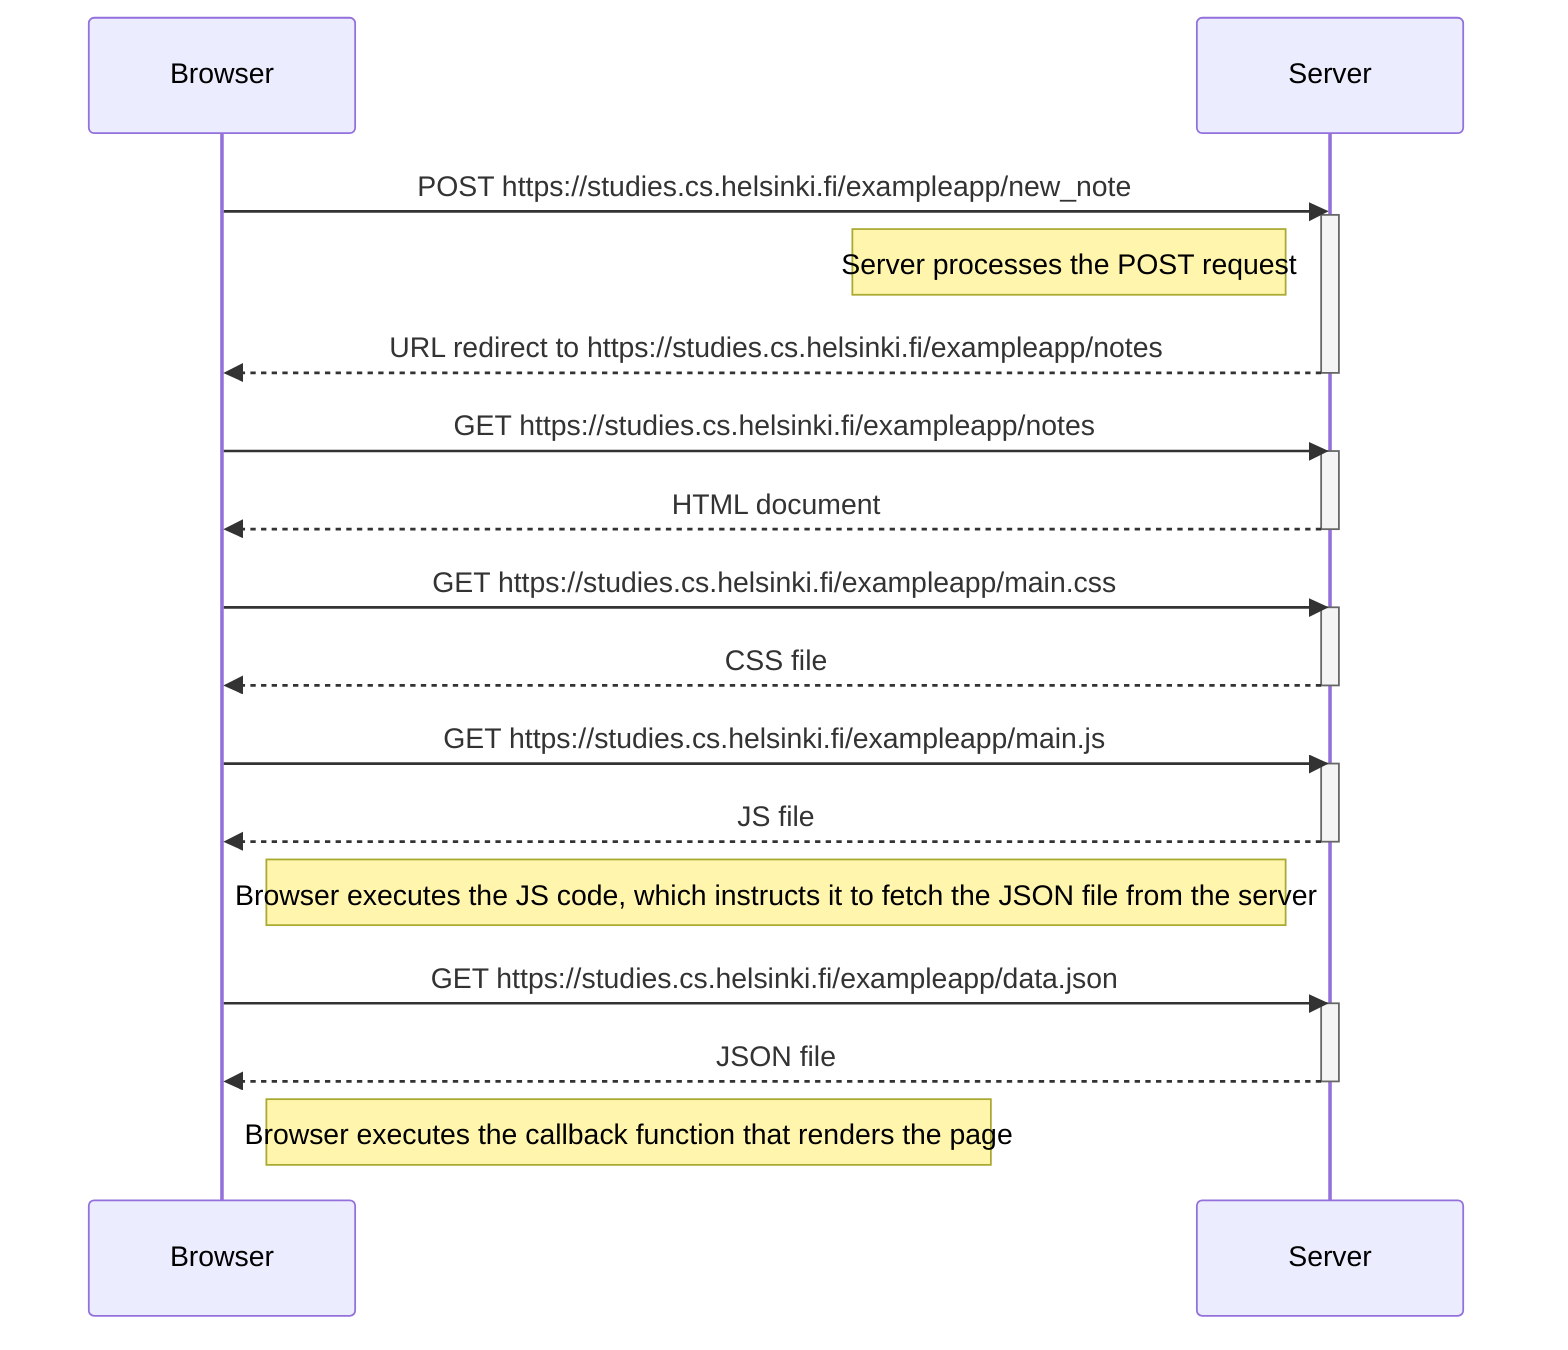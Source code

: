 sequenceDiagram
    participant Browser
    participant Server

    Browser->>Server: POST https://studies.cs.helsinki.fi/exampleapp/new_note
    activate Server
    Note left of Server: Server processes the POST request
    Server-->>Browser: URL redirect to https://studies.cs.helsinki.fi/exampleapp/notes
    deactivate Server

    Browser->>Server: GET https://studies.cs.helsinki.fi/exampleapp/notes
    activate Server
    Server-->>Browser: HTML document
    deactivate Server
    
    Browser->>Server: GET https://studies.cs.helsinki.fi/exampleapp/main.css
    activate Server
    Server-->>Browser: CSS file
    deactivate Server

    Browser->>Server: GET https://studies.cs.helsinki.fi/exampleapp/main.js
    activate Server
    Server-->>Browser: JS file
    deactivate Server

    Note right of Browser: Browser executes the JS code, which instructs it to fetch the JSON file from the server

    Browser->>Server: GET https://studies.cs.helsinki.fi/exampleapp/data.json
    activate Server
    Server-->>Browser: JSON file
    deactivate Server

    Note right of Browser: Browser executes the callback function that renders the page